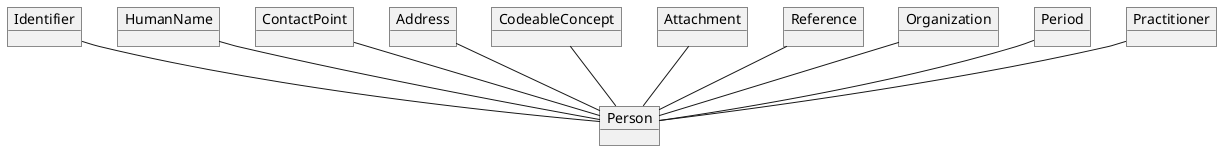 @startuml
object  Person

object Identifier
object HumanName
object ContactPoint
object Address
object CodeableConcept
object Attachment
object Reference
object Organization
object Period
object Practitioner

Identifier -- Person
HumanName -- Person
ContactPoint -- Person
Address -- Person
CodeableConcept -- Person
Attachment -- Person
Reference -- Person
Organization -- Person
Period -- Person
Practitioner -- Person
@enduml
